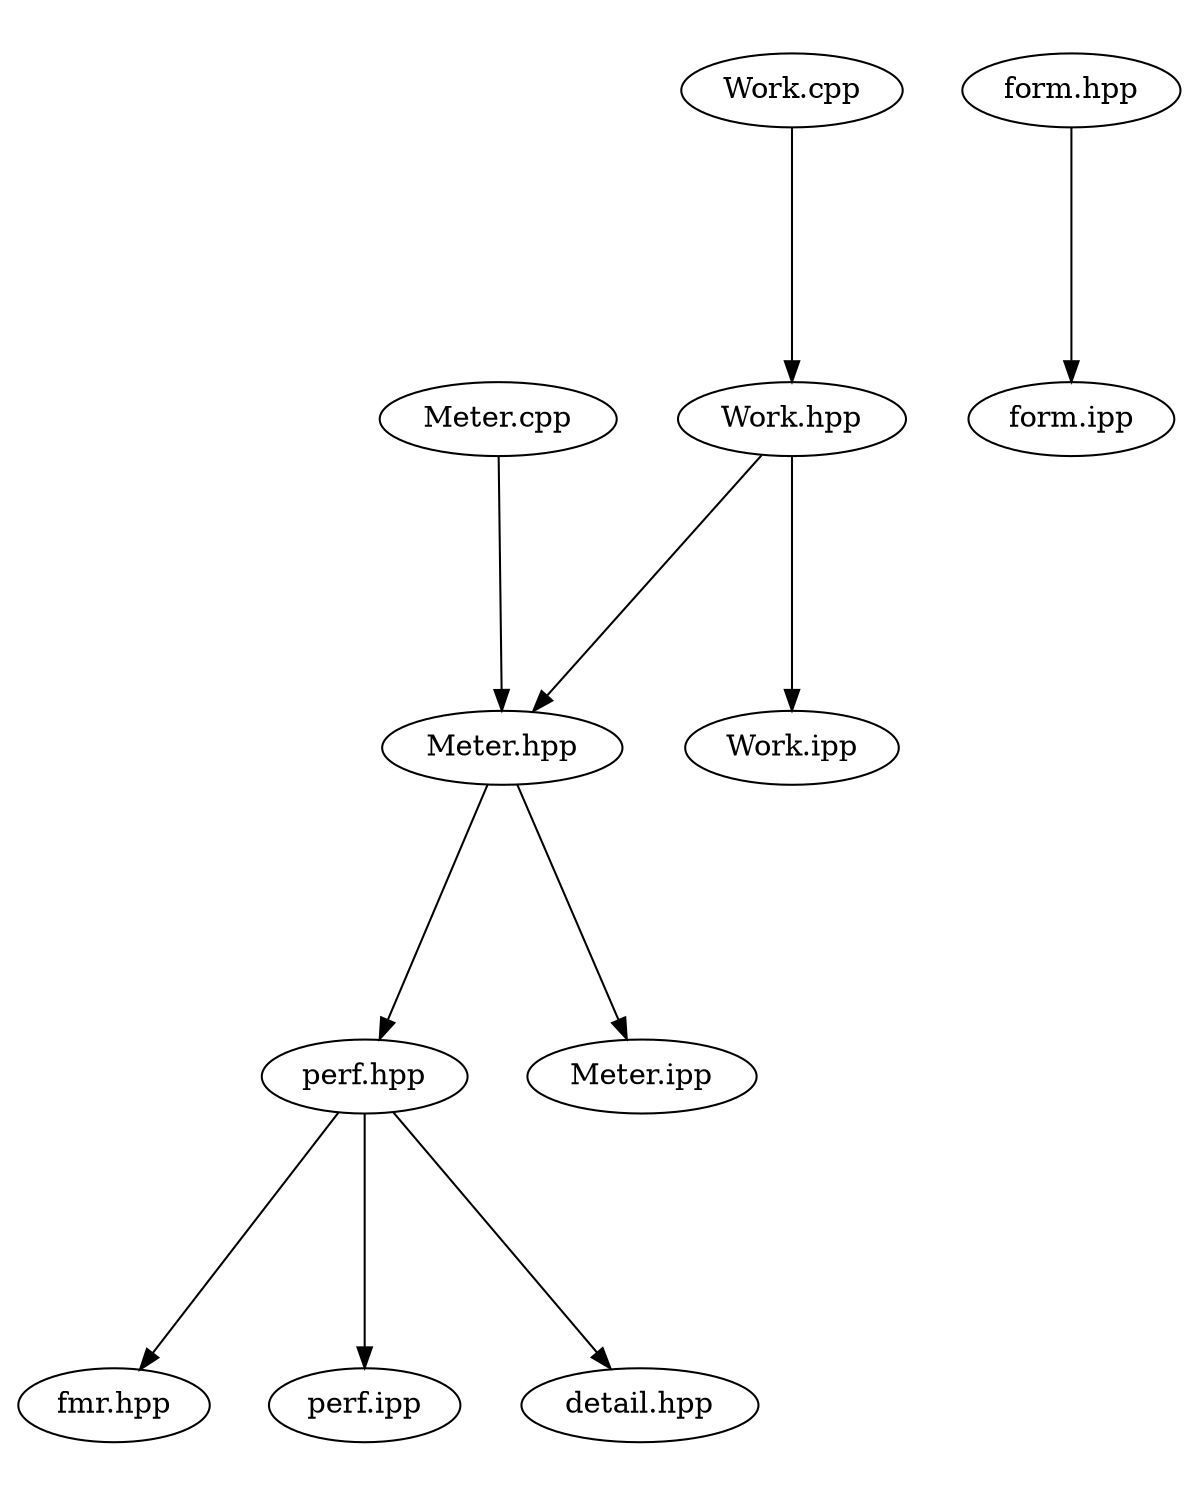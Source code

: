 digraph "source tree" {
    overlap=scale;
    size="8,10";
    ratio="fill";
    fontsize="16";
    fontname="Helvetica";
	clusterrank="local";
	"Meter.hpp" -> "perf.hpp"
	"perf.hpp" -> "fmr.hpp"
	"Meter.cpp" -> "Meter.hpp"
	"Work.hpp" -> "Work.ipp"
	"perf.hpp" -> "perf.ipp"
	"form.hpp" -> "form.ipp"
	"perf.hpp" -> "detail.hpp"
	"Work.hpp" -> "Meter.hpp"
	"Work.cpp" -> "Work.hpp"
	"Meter.hpp" -> "Meter.ipp"
}
